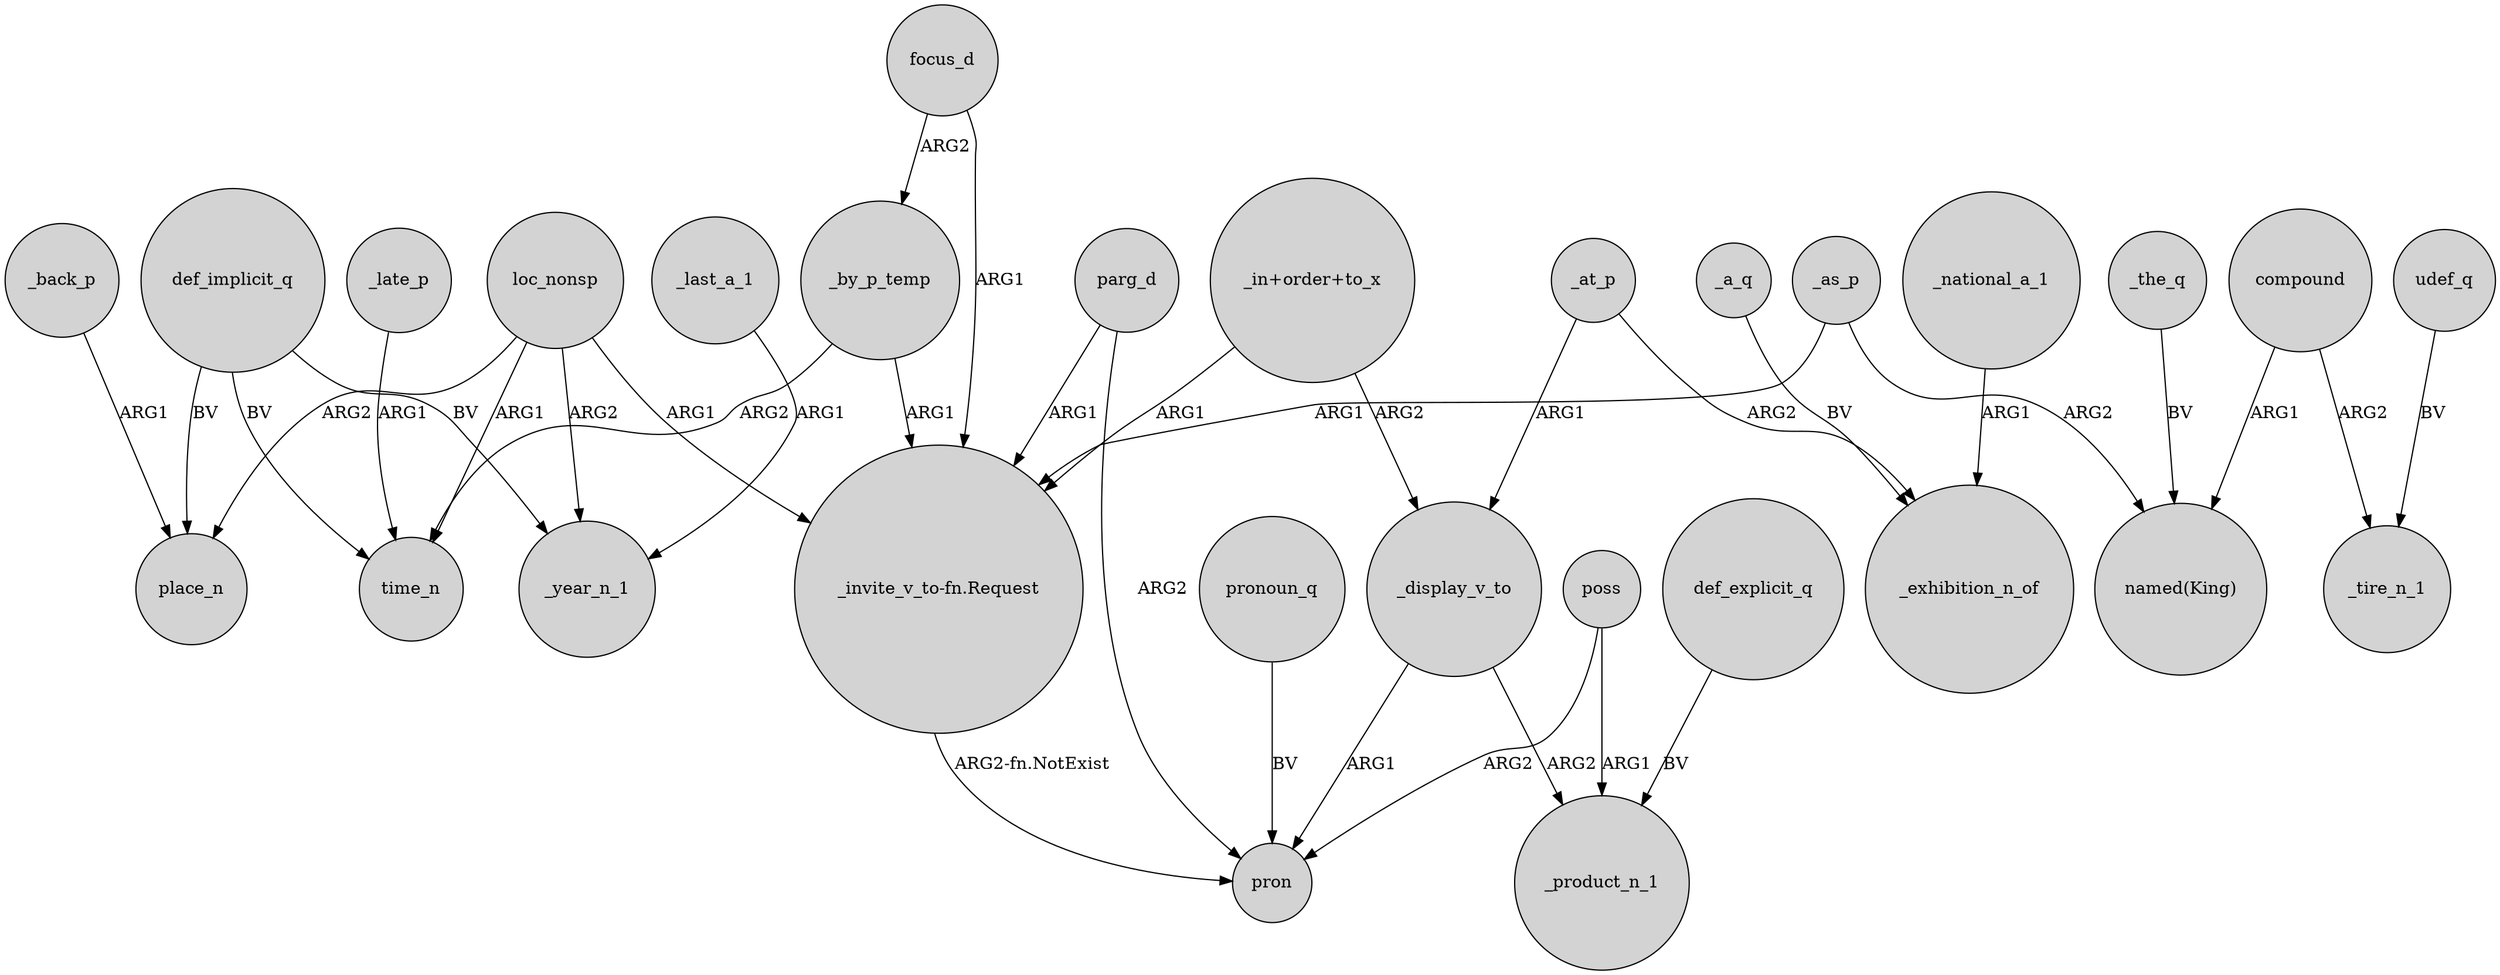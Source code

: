 digraph {
	node [shape=circle style=filled]
	_late_p -> time_n [label=ARG1]
	"_in+order+to_x" -> "_invite_v_to-fn.Request" [label=ARG1]
	def_explicit_q -> _product_n_1 [label=BV]
	_the_q -> "named(King)" [label=BV]
	"_invite_v_to-fn.Request" -> pron [label="ARG2-fn.NotExist"]
	poss -> _product_n_1 [label=ARG1]
	poss -> pron [label=ARG2]
	def_implicit_q -> _year_n_1 [label=BV]
	_at_p -> _exhibition_n_of [label=ARG2]
	_display_v_to -> _product_n_1 [label=ARG2]
	_by_p_temp -> "_invite_v_to-fn.Request" [label=ARG1]
	def_implicit_q -> place_n [label=BV]
	loc_nonsp -> time_n [label=ARG1]
	focus_d -> "_invite_v_to-fn.Request" [label=ARG1]
	parg_d -> pron [label=ARG2]
	_as_p -> "named(King)" [label=ARG2]
	compound -> "named(King)" [label=ARG1]
	compound -> _tire_n_1 [label=ARG2]
	pronoun_q -> pron [label=BV]
	_national_a_1 -> _exhibition_n_of [label=ARG1]
	_display_v_to -> pron [label=ARG1]
	loc_nonsp -> _year_n_1 [label=ARG2]
	loc_nonsp -> "_invite_v_to-fn.Request" [label=ARG1]
	_at_p -> _display_v_to [label=ARG1]
	_last_a_1 -> _year_n_1 [label=ARG1]
	_a_q -> _exhibition_n_of [label=BV]
	loc_nonsp -> place_n [label=ARG2]
	_back_p -> place_n [label=ARG1]
	_as_p -> "_invite_v_to-fn.Request" [label=ARG1]
	_by_p_temp -> time_n [label=ARG2]
	focus_d -> _by_p_temp [label=ARG2]
	"_in+order+to_x" -> _display_v_to [label=ARG2]
	udef_q -> _tire_n_1 [label=BV]
	parg_d -> "_invite_v_to-fn.Request" [label=ARG1]
	def_implicit_q -> time_n [label=BV]
}
